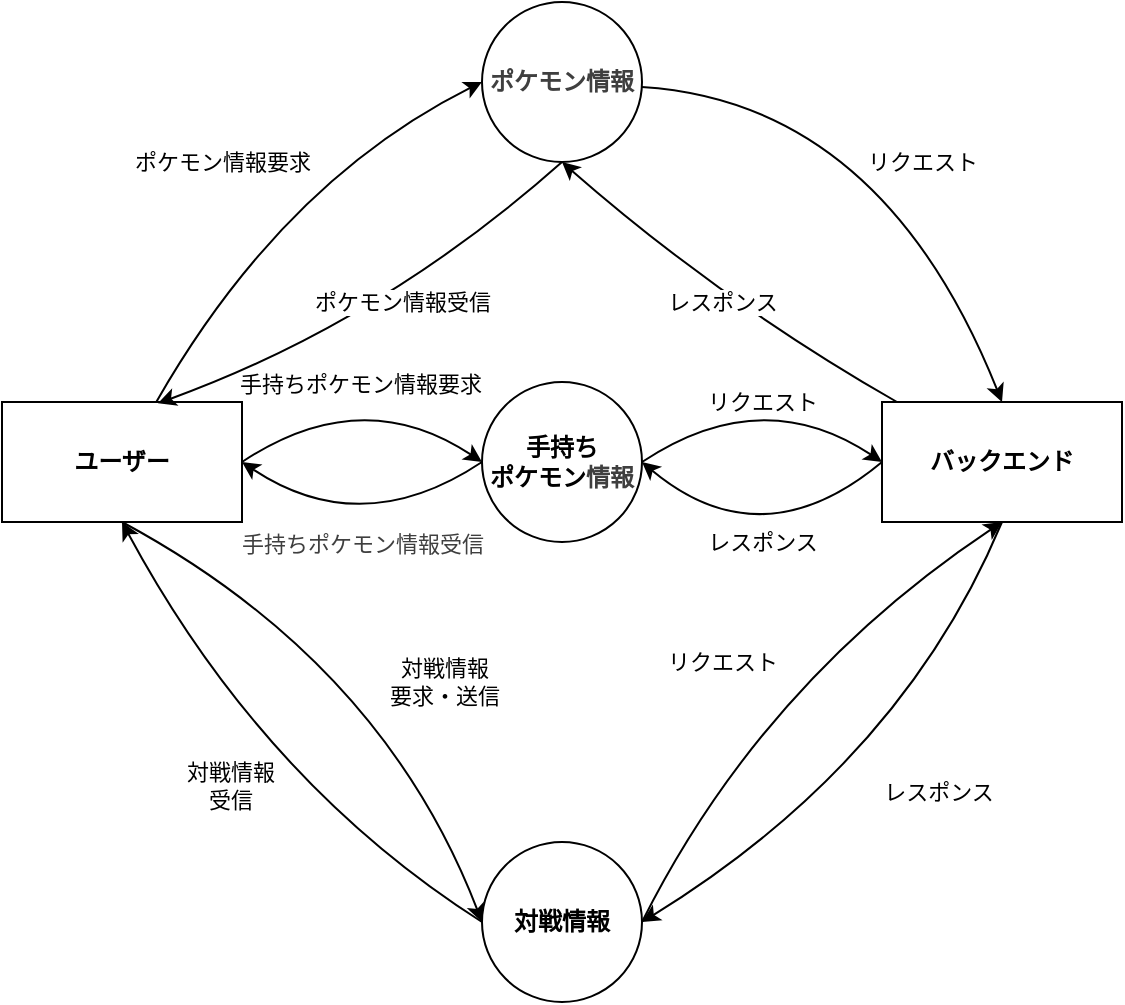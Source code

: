 <mxfile>
    <diagram id="SZZC734VAEU2JRn1MekJ" name="Page-1">
        <mxGraphModel dx="713" dy="554" grid="1" gridSize="10" guides="1" tooltips="1" connect="1" arrows="1" fold="1" page="1" pageScale="1" pageWidth="850" pageHeight="1100" math="0" shadow="0">
            <root>
                <mxCell id="0"/>
                <mxCell id="1" parent="0"/>
                <mxCell id="8" style="edgeStyle=none;html=1;entryX=0;entryY=0.5;entryDx=0;entryDy=0;rounded=0;curved=1;exitX=1;exitY=0.5;exitDx=0;exitDy=0;" edge="1" parent="1">
                    <mxGeometry relative="1" as="geometry">
                        <mxPoint x="160" y="230" as="sourcePoint"/>
                        <mxPoint x="280" y="230" as="targetPoint"/>
                        <Array as="points">
                            <mxPoint x="220" y="190"/>
                        </Array>
                    </mxGeometry>
                </mxCell>
                <mxCell id="9" value="&lt;div&gt;&lt;span style=&quot;background-color: light-dark(#ffffff, var(--ge-dark-color, #121212));&quot;&gt;手持ちポケモン情報要求&lt;/span&gt;&lt;/div&gt;" style="edgeLabel;html=1;align=center;verticalAlign=middle;resizable=0;points=[];" vertex="1" connectable="0" parent="8">
                    <mxGeometry x="-0.189" y="-17" relative="1" as="geometry">
                        <mxPoint x="1" y="-21" as="offset"/>
                    </mxGeometry>
                </mxCell>
                <mxCell id="37" style="edgeStyle=none;html=1;entryX=0;entryY=0.5;entryDx=0;entryDy=0;rounded=0;curved=1;exitX=1;exitY=0.5;exitDx=0;exitDy=0;" edge="1" parent="1" source="4" target="36">
                    <mxGeometry relative="1" as="geometry">
                        <Array as="points">
                            <mxPoint x="420" y="190"/>
                        </Array>
                    </mxGeometry>
                </mxCell>
                <mxCell id="39" value="リクエスト" style="edgeLabel;html=1;align=center;verticalAlign=middle;resizable=0;points=[];" vertex="1" connectable="0" parent="37">
                    <mxGeometry x="-0.097" y="-12" relative="1" as="geometry">
                        <mxPoint x="-1" y="-4" as="offset"/>
                    </mxGeometry>
                </mxCell>
                <mxCell id="4" value="&lt;div&gt;&lt;b&gt;手持ち&lt;/b&gt;&lt;/div&gt;&lt;div&gt;&lt;b&gt;ポケモン&lt;/b&gt;&lt;b style=&quot;color: rgb(63, 63, 63); background-color: transparent;&quot;&gt;情報&lt;/b&gt;&lt;/div&gt;" style="ellipse;whiteSpace=wrap;html=1;aspect=fixed;" vertex="1" parent="1">
                    <mxGeometry x="280" y="190" width="80" height="80" as="geometry"/>
                </mxCell>
                <mxCell id="17" style="edgeStyle=none;html=1;rounded=0;curved=1;exitX=0;exitY=0.5;exitDx=0;exitDy=0;endSize=6;entryX=1;entryY=0.5;entryDx=0;entryDy=0;" edge="1" parent="1">
                    <mxGeometry relative="1" as="geometry">
                        <mxPoint x="280" y="230" as="sourcePoint"/>
                        <mxPoint x="160" y="230" as="targetPoint"/>
                        <Array as="points">
                            <mxPoint x="220" y="270"/>
                        </Array>
                    </mxGeometry>
                </mxCell>
                <mxCell id="22" value="&lt;div style=&quot;color: rgb(63, 63, 63); scrollbar-color: rgb(226, 226, 226) rgb(251, 251, 251);&quot;&gt;&lt;span style=&quot;background-color: light-dark(#ffffff, var(--ge-dark-color, #121212));&quot;&gt;手持ちポケモン情報受信&lt;/span&gt;&lt;/div&gt;" style="edgeLabel;html=1;align=center;verticalAlign=middle;resizable=0;points=[];" vertex="1" connectable="0" parent="17">
                    <mxGeometry x="0.165" y="-11" relative="1" as="geometry">
                        <mxPoint x="4" y="16" as="offset"/>
                    </mxGeometry>
                </mxCell>
                <mxCell id="43" style="edgeStyle=none;html=1;entryX=0;entryY=0.5;entryDx=0;entryDy=0;rounded=0;curved=1;exitX=0.5;exitY=1;exitDx=0;exitDy=0;" edge="1" parent="1" source="35" target="42">
                    <mxGeometry relative="1" as="geometry">
                        <Array as="points">
                            <mxPoint x="230" y="330"/>
                        </Array>
                    </mxGeometry>
                </mxCell>
                <mxCell id="44" value="対戦情報&lt;div&gt;要求・送信&lt;/div&gt;" style="edgeLabel;html=1;align=center;verticalAlign=middle;resizable=0;points=[];" vertex="1" connectable="0" parent="43">
                    <mxGeometry x="0.105" y="-5" relative="1" as="geometry">
                        <mxPoint x="32" y="-2" as="offset"/>
                    </mxGeometry>
                </mxCell>
                <mxCell id="53" style="edgeStyle=none;html=1;entryX=0;entryY=0.5;entryDx=0;entryDy=0;rounded=0;curved=1;" edge="1" parent="1" source="35" target="52">
                    <mxGeometry relative="1" as="geometry">
                        <Array as="points">
                            <mxPoint x="180" y="90"/>
                        </Array>
                    </mxGeometry>
                </mxCell>
                <mxCell id="35" value="&lt;b&gt;ユーザー&lt;/b&gt;" style="rounded=0;whiteSpace=wrap;html=1;" vertex="1" parent="1">
                    <mxGeometry x="40" y="200" width="120" height="60" as="geometry"/>
                </mxCell>
                <mxCell id="38" style="edgeStyle=none;html=1;entryX=1;entryY=0.5;entryDx=0;entryDy=0;rounded=0;curved=1;exitX=0;exitY=0.5;exitDx=0;exitDy=0;" edge="1" parent="1" source="36" target="4">
                    <mxGeometry relative="1" as="geometry">
                        <Array as="points">
                            <mxPoint x="420" y="280"/>
                        </Array>
                    </mxGeometry>
                </mxCell>
                <mxCell id="40" value="レスポンス" style="edgeLabel;html=1;align=center;verticalAlign=middle;resizable=0;points=[];" vertex="1" connectable="0" parent="38">
                    <mxGeometry x="-0.078" y="-12" relative="1" as="geometry">
                        <mxPoint x="3" y="3" as="offset"/>
                    </mxGeometry>
                </mxCell>
                <mxCell id="48" style="edgeStyle=none;html=1;entryX=1;entryY=0.5;entryDx=0;entryDy=0;rounded=0;curved=1;exitX=0.5;exitY=1;exitDx=0;exitDy=0;" edge="1" parent="1" source="36" target="42">
                    <mxGeometry relative="1" as="geometry">
                        <Array as="points">
                            <mxPoint x="490" y="380"/>
                        </Array>
                    </mxGeometry>
                </mxCell>
                <mxCell id="49" value="レスポンス" style="edgeLabel;html=1;align=center;verticalAlign=middle;resizable=0;points=[];" vertex="1" connectable="0" parent="48">
                    <mxGeometry x="-0.106" y="-9" relative="1" as="geometry">
                        <mxPoint x="25" y="21" as="offset"/>
                    </mxGeometry>
                </mxCell>
                <mxCell id="59" style="edgeStyle=none;html=1;entryX=0.5;entryY=1;entryDx=0;entryDy=0;rounded=0;curved=1;" edge="1" parent="1" source="36" target="52">
                    <mxGeometry relative="1" as="geometry">
                        <Array as="points">
                            <mxPoint x="400" y="150"/>
                        </Array>
                    </mxGeometry>
                </mxCell>
                <mxCell id="36" value="&lt;b&gt;バックエンド&lt;/b&gt;" style="rounded=0;whiteSpace=wrap;html=1;" vertex="1" parent="1">
                    <mxGeometry x="480" y="200" width="120" height="60" as="geometry"/>
                </mxCell>
                <mxCell id="46" style="edgeStyle=none;html=1;entryX=0.5;entryY=1;entryDx=0;entryDy=0;rounded=0;curved=1;exitX=1;exitY=0.5;exitDx=0;exitDy=0;" edge="1" parent="1" source="42" target="36">
                    <mxGeometry relative="1" as="geometry">
                        <Array as="points">
                            <mxPoint x="420" y="340"/>
                        </Array>
                    </mxGeometry>
                </mxCell>
                <mxCell id="47" value="リクエスト" style="edgeLabel;html=1;align=center;verticalAlign=middle;resizable=0;points=[];" vertex="1" connectable="0" parent="46">
                    <mxGeometry x="0.0" y="-13" relative="1" as="geometry">
                        <mxPoint x="-31" y="-18" as="offset"/>
                    </mxGeometry>
                </mxCell>
                <mxCell id="50" style="edgeStyle=none;html=1;entryX=0.5;entryY=1;entryDx=0;entryDy=0;rounded=0;curved=1;exitX=0;exitY=0.5;exitDx=0;exitDy=0;" edge="1" parent="1" source="42" target="35">
                    <mxGeometry relative="1" as="geometry">
                        <Array as="points">
                            <mxPoint x="170" y="390"/>
                        </Array>
                    </mxGeometry>
                </mxCell>
                <mxCell id="42" value="&lt;b&gt;対戦情報&lt;/b&gt;" style="ellipse;whiteSpace=wrap;html=1;aspect=fixed;" vertex="1" parent="1">
                    <mxGeometry x="280" y="420" width="80" height="80" as="geometry"/>
                </mxCell>
                <mxCell id="51" value="対戦情報&lt;div&gt;受信&lt;/div&gt;" style="edgeLabel;html=1;align=center;verticalAlign=middle;resizable=0;points=[];" vertex="1" connectable="0" parent="1">
                    <mxGeometry x="271.408" y="350.39" as="geometry">
                        <mxPoint x="-118" y="41" as="offset"/>
                    </mxGeometry>
                </mxCell>
                <mxCell id="56" style="edgeStyle=none;html=1;entryX=0.5;entryY=0;entryDx=0;entryDy=0;rounded=0;curved=1;" edge="1" parent="1" source="52" target="36">
                    <mxGeometry relative="1" as="geometry">
                        <Array as="points">
                            <mxPoint x="480" y="50"/>
                        </Array>
                    </mxGeometry>
                </mxCell>
                <mxCell id="52" value="&lt;div&gt;&lt;b&gt;&lt;span style=&quot;color: rgb(63, 63, 63); background-color: transparent;&quot;&gt;ポケモン&lt;/span&gt;&lt;span style=&quot;background-color: transparent; color: rgb(63, 63, 63);&quot;&gt;情報&lt;/span&gt;&lt;/b&gt;&lt;/div&gt;" style="ellipse;whiteSpace=wrap;html=1;aspect=fixed;" vertex="1" parent="1">
                    <mxGeometry x="280" width="80" height="80" as="geometry"/>
                </mxCell>
                <mxCell id="57" value="&lt;div&gt;&lt;span style=&quot;background-color: light-dark(#ffffff, var(--ge-dark-color, #121212));&quot;&gt;ポケモン情報要求&lt;/span&gt;&lt;/div&gt;" style="edgeLabel;html=1;align=center;verticalAlign=middle;resizable=0;points=[];" vertex="1" connectable="0" parent="1">
                    <mxGeometry x="150.001" y="79.998" as="geometry"/>
                </mxCell>
                <mxCell id="58" value="リクエスト" style="edgeLabel;html=1;align=center;verticalAlign=middle;resizable=0;points=[];" vertex="1" connectable="0" parent="1">
                    <mxGeometry x="500.0" y="79.999" as="geometry"/>
                </mxCell>
                <mxCell id="60" value="レスポンス" style="edgeLabel;html=1;align=center;verticalAlign=middle;resizable=0;points=[];" vertex="1" connectable="0" parent="1">
                    <mxGeometry x="400.0" y="149.999" as="geometry"/>
                </mxCell>
                <mxCell id="61" style="edgeStyle=none;html=1;entryX=0.65;entryY=0.011;entryDx=0;entryDy=0;entryPerimeter=0;exitX=0.5;exitY=1;exitDx=0;exitDy=0;rounded=0;curved=1;" edge="1" parent="1" source="52" target="35">
                    <mxGeometry relative="1" as="geometry">
                        <Array as="points">
                            <mxPoint x="230" y="160"/>
                        </Array>
                    </mxGeometry>
                </mxCell>
                <mxCell id="62" value="ポケモン情報受信" style="edgeLabel;html=1;align=center;verticalAlign=middle;resizable=0;points=[];" vertex="1" connectable="0" parent="1">
                    <mxGeometry x="240.0" y="149.999" as="geometry"/>
                </mxCell>
            </root>
        </mxGraphModel>
    </diagram>
</mxfile>